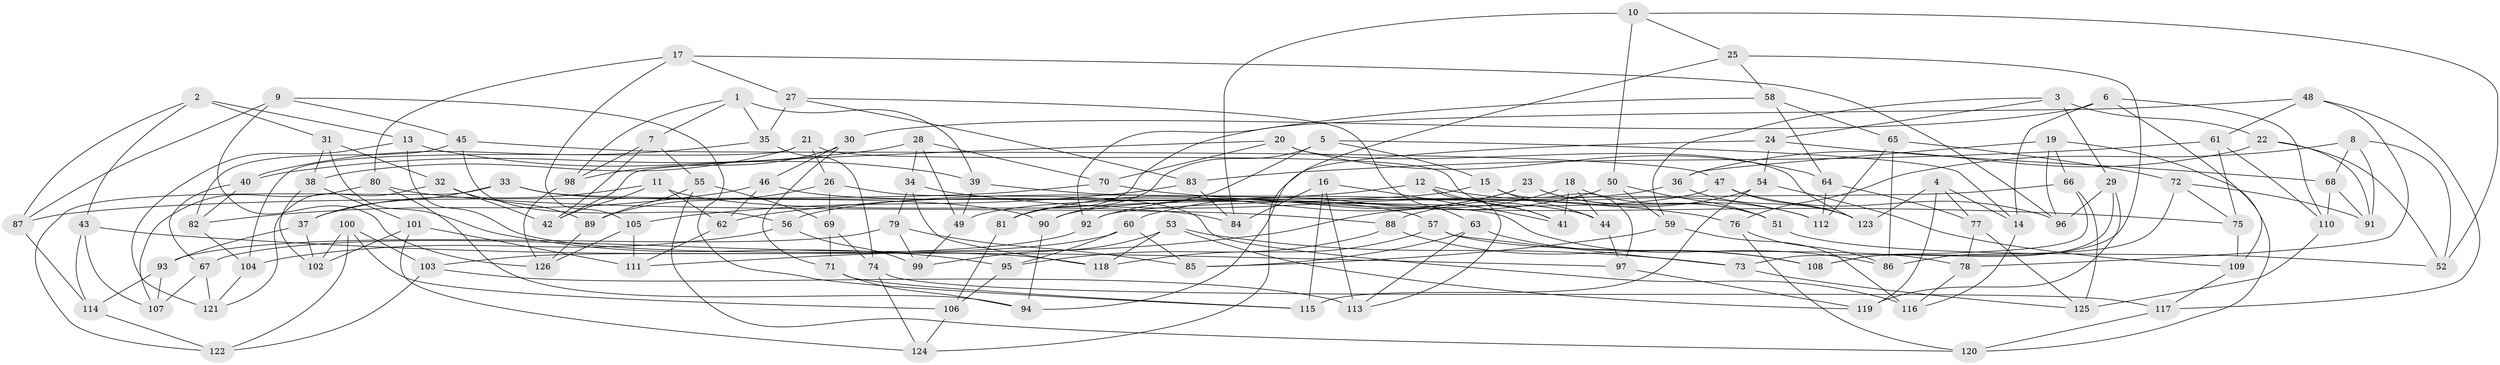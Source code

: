 // Generated by graph-tools (version 1.1) at 2025/11/02/27/25 16:11:43]
// undirected, 126 vertices, 252 edges
graph export_dot {
graph [start="1"]
  node [color=gray90,style=filled];
  1;
  2;
  3;
  4;
  5;
  6;
  7;
  8;
  9;
  10;
  11;
  12;
  13;
  14;
  15;
  16;
  17;
  18;
  19;
  20;
  21;
  22;
  23;
  24;
  25;
  26;
  27;
  28;
  29;
  30;
  31;
  32;
  33;
  34;
  35;
  36;
  37;
  38;
  39;
  40;
  41;
  42;
  43;
  44;
  45;
  46;
  47;
  48;
  49;
  50;
  51;
  52;
  53;
  54;
  55;
  56;
  57;
  58;
  59;
  60;
  61;
  62;
  63;
  64;
  65;
  66;
  67;
  68;
  69;
  70;
  71;
  72;
  73;
  74;
  75;
  76;
  77;
  78;
  79;
  80;
  81;
  82;
  83;
  84;
  85;
  86;
  87;
  88;
  89;
  90;
  91;
  92;
  93;
  94;
  95;
  96;
  97;
  98;
  99;
  100;
  101;
  102;
  103;
  104;
  105;
  106;
  107;
  108;
  109;
  110;
  111;
  112;
  113;
  114;
  115;
  116;
  117;
  118;
  119;
  120;
  121;
  122;
  123;
  124;
  125;
  126;
  1 -- 98;
  1 -- 35;
  1 -- 39;
  1 -- 7;
  2 -- 31;
  2 -- 87;
  2 -- 43;
  2 -- 13;
  3 -- 59;
  3 -- 24;
  3 -- 29;
  3 -- 22;
  4 -- 123;
  4 -- 119;
  4 -- 14;
  4 -- 77;
  5 -- 81;
  5 -- 14;
  5 -- 90;
  5 -- 15;
  6 -- 110;
  6 -- 14;
  6 -- 30;
  6 -- 109;
  7 -- 98;
  7 -- 42;
  7 -- 55;
  8 -- 52;
  8 -- 68;
  8 -- 91;
  8 -- 76;
  9 -- 45;
  9 -- 87;
  9 -- 126;
  9 -- 115;
  10 -- 50;
  10 -- 25;
  10 -- 52;
  10 -- 84;
  11 -- 37;
  11 -- 84;
  11 -- 42;
  11 -- 62;
  12 -- 62;
  12 -- 113;
  12 -- 41;
  12 -- 112;
  13 -- 118;
  13 -- 39;
  13 -- 121;
  14 -- 116;
  15 -- 97;
  15 -- 49;
  15 -- 44;
  16 -- 115;
  16 -- 113;
  16 -- 84;
  16 -- 41;
  17 -- 27;
  17 -- 96;
  17 -- 105;
  17 -- 80;
  18 -- 51;
  18 -- 41;
  18 -- 44;
  18 -- 111;
  19 -- 96;
  19 -- 36;
  19 -- 66;
  19 -- 120;
  20 -- 70;
  20 -- 42;
  20 -- 64;
  20 -- 123;
  21 -- 41;
  21 -- 26;
  21 -- 104;
  21 -- 38;
  22 -- 36;
  22 -- 91;
  22 -- 52;
  23 -- 51;
  23 -- 112;
  23 -- 92;
  23 -- 81;
  24 -- 94;
  24 -- 54;
  24 -- 68;
  25 -- 124;
  25 -- 108;
  25 -- 58;
  26 -- 116;
  26 -- 89;
  26 -- 69;
  27 -- 35;
  27 -- 63;
  27 -- 83;
  28 -- 34;
  28 -- 49;
  28 -- 70;
  28 -- 40;
  29 -- 96;
  29 -- 119;
  29 -- 108;
  30 -- 98;
  30 -- 71;
  30 -- 46;
  31 -- 95;
  31 -- 38;
  31 -- 32;
  32 -- 89;
  32 -- 121;
  32 -- 42;
  33 -- 86;
  33 -- 37;
  33 -- 122;
  33 -- 90;
  34 -- 118;
  34 -- 79;
  34 -- 76;
  35 -- 74;
  35 -- 40;
  36 -- 56;
  36 -- 123;
  37 -- 93;
  37 -- 102;
  38 -- 102;
  38 -- 101;
  39 -- 49;
  39 -- 44;
  40 -- 82;
  40 -- 67;
  43 -- 114;
  43 -- 97;
  43 -- 107;
  44 -- 97;
  45 -- 56;
  45 -- 82;
  45 -- 47;
  46 -- 82;
  46 -- 62;
  46 -- 57;
  47 -- 123;
  47 -- 90;
  47 -- 96;
  48 -- 78;
  48 -- 81;
  48 -- 61;
  48 -- 117;
  49 -- 99;
  50 -- 59;
  50 -- 51;
  50 -- 60;
  51 -- 52;
  53 -- 73;
  53 -- 99;
  53 -- 119;
  53 -- 118;
  54 -- 115;
  54 -- 109;
  54 -- 88;
  55 -- 69;
  55 -- 120;
  55 -- 89;
  56 -- 104;
  56 -- 99;
  57 -- 118;
  57 -- 78;
  57 -- 73;
  58 -- 65;
  58 -- 64;
  58 -- 92;
  59 -- 85;
  59 -- 116;
  60 -- 95;
  60 -- 85;
  60 -- 67;
  61 -- 83;
  61 -- 75;
  61 -- 110;
  62 -- 111;
  63 -- 85;
  63 -- 113;
  63 -- 108;
  64 -- 77;
  64 -- 112;
  65 -- 86;
  65 -- 112;
  65 -- 72;
  66 -- 73;
  66 -- 125;
  66 -- 92;
  67 -- 121;
  67 -- 107;
  68 -- 91;
  68 -- 110;
  69 -- 71;
  69 -- 74;
  70 -- 75;
  70 -- 87;
  71 -- 115;
  71 -- 94;
  72 -- 75;
  72 -- 86;
  72 -- 91;
  73 -- 125;
  74 -- 124;
  74 -- 117;
  75 -- 109;
  76 -- 120;
  76 -- 86;
  77 -- 78;
  77 -- 125;
  78 -- 116;
  79 -- 93;
  79 -- 85;
  79 -- 99;
  80 -- 107;
  80 -- 94;
  80 -- 88;
  81 -- 106;
  82 -- 104;
  83 -- 84;
  83 -- 105;
  87 -- 114;
  88 -- 95;
  88 -- 108;
  89 -- 126;
  90 -- 94;
  92 -- 103;
  93 -- 107;
  93 -- 114;
  95 -- 106;
  97 -- 119;
  98 -- 126;
  100 -- 103;
  100 -- 102;
  100 -- 122;
  100 -- 106;
  101 -- 102;
  101 -- 124;
  101 -- 111;
  103 -- 122;
  103 -- 113;
  104 -- 121;
  105 -- 126;
  105 -- 111;
  106 -- 124;
  109 -- 117;
  110 -- 125;
  114 -- 122;
  117 -- 120;
}
